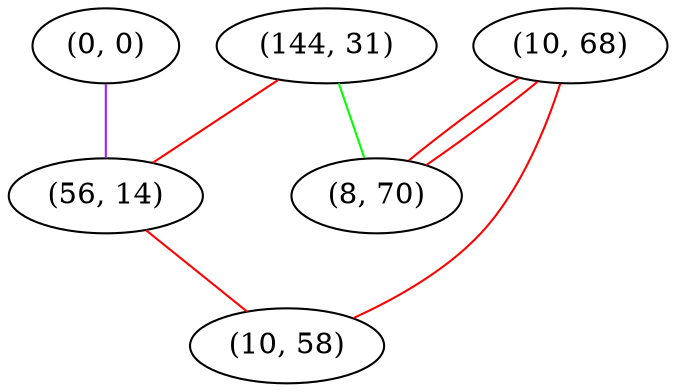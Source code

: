 graph "" {
"(0, 0)";
"(10, 68)";
"(144, 31)";
"(56, 14)";
"(10, 58)";
"(8, 70)";
"(0, 0)" -- "(56, 14)"  [color=purple, key=0, weight=4];
"(10, 68)" -- "(8, 70)"  [color=red, key=0, weight=1];
"(10, 68)" -- "(8, 70)"  [color=red, key=1, weight=1];
"(10, 68)" -- "(10, 58)"  [color=red, key=0, weight=1];
"(144, 31)" -- "(8, 70)"  [color=green, key=0, weight=2];
"(144, 31)" -- "(56, 14)"  [color=red, key=0, weight=1];
"(56, 14)" -- "(10, 58)"  [color=red, key=0, weight=1];
}
